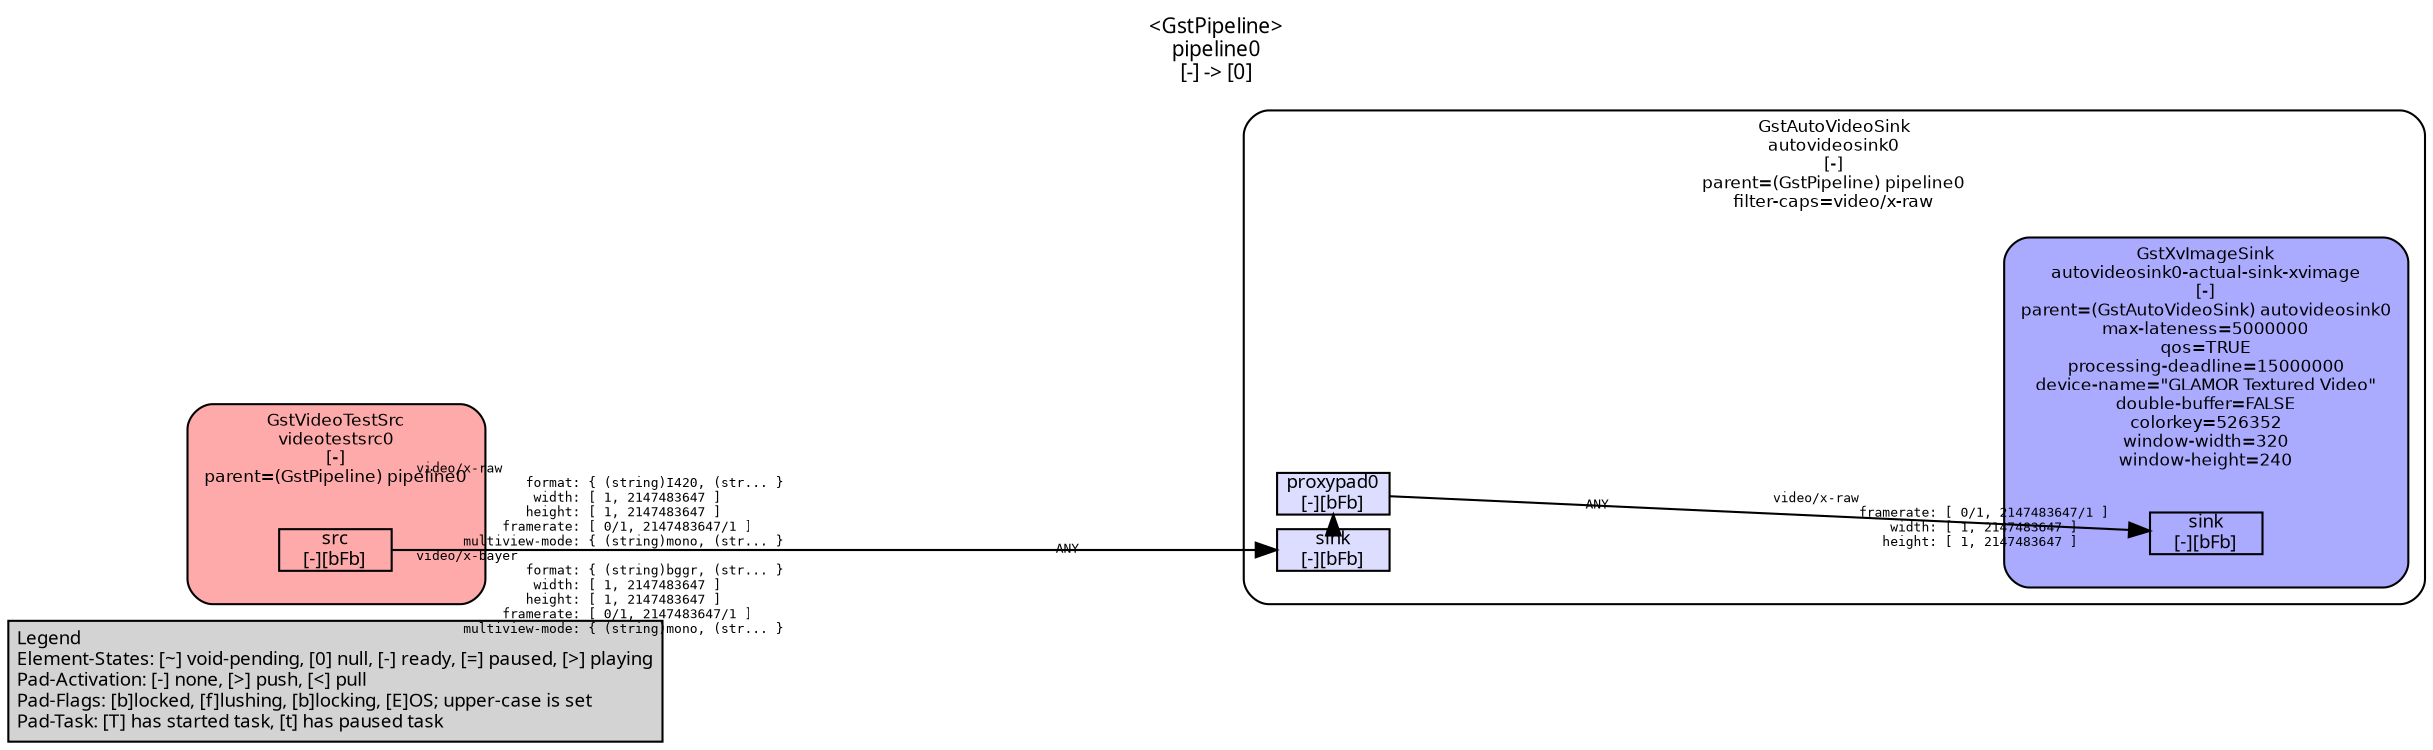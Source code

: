 digraph pipeline {
  rankdir=LR;
  fontname="sans";
  fontsize="10";
  labelloc=t;
  nodesep=.1;
  ranksep=.2;
  label="<GstPipeline>\npipeline0\n[-] -> [0]";
  node [style="filled,rounded", shape=box, fontsize="9", fontname="sans", margin="0.0,0.0"];
  edge [labelfontsize="6", fontsize="9", fontname="monospace"];
  
  legend [
    pos="0,0!",
    margin="0.05,0.05",
    style="filled",
    label="Legend\lElement-States: [~] void-pending, [0] null, [-] ready, [=] paused, [>] playing\lPad-Activation: [-] none, [>] push, [<] pull\lPad-Flags: [b]locked, [f]lushing, [b]locking, [E]OS; upper-case is set\lPad-Task: [T] has started task, [t] has paused task\l",
  ];
  subgraph cluster_autovideosink0_0x55d56a86c020 {
    fontname="Bitstream Vera Sans";
    fontsize="8";
    style="filled,rounded";
    color=black;
    label="GstAutoVideoSink\nautovideosink0\n[-]\nparent=(GstPipeline) pipeline0\nfilter-caps=video/x-raw";
    subgraph cluster_autovideosink0_0x55d56a86c020_sink {
      label="";
      style="invis";
      _proxypad0_0x55d56a870070 [color=black, fillcolor="#ddddff", label="proxypad0\n[-][bFb]", height="0.2", style="filled,solid"];
    autovideosink0_0x55d56a86c020_sink_0x55d56a86e1b0 -> _proxypad0_0x55d56a870070 [style=dashed, minlen=0]
      autovideosink0_0x55d56a86c020_sink_0x55d56a86e1b0 [color=black, fillcolor="#ddddff", label="sink\n[-][bFb]", height="0.2", style="filled,solid"];
    }

    fillcolor="#ffffff";
    subgraph cluster_autovideosink0_actual_sink_xvimage_0x55d56a87db00 {
      fontname="Bitstream Vera Sans";
      fontsize="8";
      style="filled,rounded";
      color=black;
      label="GstXvImageSink\nautovideosink0-actual-sink-xvimage\n[-]\nparent=(GstAutoVideoSink) autovideosink0\nmax-lateness=5000000\nqos=TRUE\nprocessing-deadline=15000000\ndevice-name=\"GLAMOR Textured Video\"\ndouble-buffer=FALSE\ncolorkey=526352\nwindow-width=320\nwindow-height=240";
      subgraph cluster_autovideosink0_actual_sink_xvimage_0x55d56a87db00_sink {
        label="";
        style="invis";
        autovideosink0_actual_sink_xvimage_0x55d56a87db00_sink_0x55d56a86a660 [color=black, fillcolor="#aaaaff", label="sink\n[-][bFb]", height="0.2", style="filled,solid"];
      }

      fillcolor="#aaaaff";
    }

    _proxypad0_0x55d56a870070 -> autovideosink0_actual_sink_xvimage_0x55d56a87db00_sink_0x55d56a86a660 [labeldistance="10", labelangle="0", label="                                                  ", taillabel="ANY", headlabel="video/x-raw\l           framerate: [ 0/1, 2147483647/1 ]\l               width: [ 1, 2147483647 ]\l              height: [ 1, 2147483647 ]\l"]
  }

  subgraph cluster_videotestsrc0_0x55d56a865920 {
    fontname="Bitstream Vera Sans";
    fontsize="8";
    style="filled,rounded";
    color=black;
    label="GstVideoTestSrc\nvideotestsrc0\n[-]\nparent=(GstPipeline) pipeline0";
    subgraph cluster_videotestsrc0_0x55d56a865920_src {
      label="";
      style="invis";
      videotestsrc0_0x55d56a865920_src_0x55d56a86a1c0 [color=black, fillcolor="#ffaaaa", label="src\n[-][bFb]", height="0.2", style="filled,solid"];
    }

    fillcolor="#ffaaaa";
  }

  videotestsrc0_0x55d56a865920_src_0x55d56a86a1c0 -> autovideosink0_0x55d56a86c020_sink_0x55d56a86e1b0 [labeldistance="10", labelangle="0", label="                                                  ", taillabel="video/x-raw\l              format: { (string)I420, (str... }\l               width: [ 1, 2147483647 ]\l              height: [ 1, 2147483647 ]\l           framerate: [ 0/1, 2147483647/1 ]\l      multiview-mode: { (string)mono, (str... }\lvideo/x-bayer\l              format: { (string)bggr, (str... }\l               width: [ 1, 2147483647 ]\l              height: [ 1, 2147483647 ]\l           framerate: [ 0/1, 2147483647/1 ]\l      multiview-mode: { (string)mono, (str... }\l", headlabel="ANY"]
}
